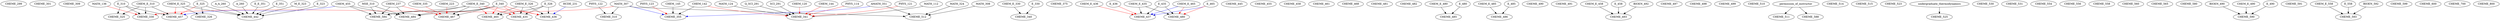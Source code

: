 digraph G {
    CHEME_299;
    CHEME_301;
    CHEME_309;
    edge [color=black];
    PHYS_122 -> CHEME_310;
    MATH_307 -> CHEME_310;
    edge [color=black];
    CHEM_E_310 -> CHEME_325;
    E_310 -> CHEME_325;
    edge [color=black];
    CHEM_E_325 -> CHEME_326;
    E_325 -> CHEME_326;
    edge [color=black];
    CHEM_E_310 -> CHEME_330;
    E_310 -> CHEME_330;
    edge [color=red];
    MATH_136 -> CHEME_330;
    MATH_307 -> CHEME_330;
    edge [color=black];
    CHEM_E_330 -> CHEME_340;
    E_330 -> CHEME_340;
    edge [color=black];
    MATH_112 -> CHEME_341;
    MATH_124 -> CHEME_341;
    Q_SCI_291 -> CHEME_341;
    SCI_291 -> CHEME_341;
    edge [color=red];
    CHEM_120 -> CHEME_341;
    CHEM_142 -> CHEME_341;
    CHEM_144 -> CHEME_341;
    PHYS_114 -> CHEME_341;
    PHYS_121 -> CHEME_341;
    edge [color=black];
    CHEM_142 -> CHEME_355;
    CHEM_145 -> CHEME_355;
    edge [color=red];
    PHYS_123 -> CHEME_355;
    edge [color=blue];
    MATH_307 -> CHEME_355;
    AMATH_351 -> CHEME_355;
    CHEME_375;
    edge [color=black];
    CHEM_E_326 -> CHEME_435;
    E_326 -> CHEME_435;
    edge [color=red];
    CHEM_E_340 -> CHEME_435;
    E_340 -> CHEME_435;
    edge [color=black];
    CHEM_E_326 -> CHEME_436;
    E_326 -> CHEME_436;
    edge [color=red];
    CHEM_E_340 -> CHEME_436;
    E_340 -> CHEME_436;
    edge [color=blue];
    HCDE_231 -> CHEME_436;
    edge [color=black];
    CHEM_E_435 -> CHEME_437;
    E_435 -> CHEME_437;
    edge [color=red];
    CHEM_E_436 -> CHEME_437;
    E_436 -> CHEME_437;
    edge [color=blue];
    CHEM_E_465 -> CHEME_437;
    E_465 -> CHEME_437;
    edge [color=black];
    M_E_323 -> CHEME_442;
    E_323 -> CHEME_442;
    CHEM_E_325 -> CHEME_442;
    E_325 -> CHEME_442;
    A_A_260 -> CHEME_442;
    A_260 -> CHEME_442;
    E_E_351 -> CHEME_442;
    E_351 -> CHEME_442;
    CHEME_445;
    CHEME_455;
    edge [color=black];
    CHEM_E_310 -> CHEME_457;
    E_310 -> CHEME_457;
    edge [color=red];
    CHEM_E_325 -> CHEME_457;
    E_325 -> CHEME_457;
    edge [color=blue];
    CHEM_455 -> CHEME_457;
    CHEME_458;
    CHEME_461;
    edge [color=black];
    CHEM_E_326 -> CHEME_465;
    E_326 -> CHEME_465;
    edge [color=red];
    CHEM_E_340 -> CHEME_465;
    E_340 -> CHEME_465;
    edge [color=black];
    CHEM_E_340 -> CHEME_467;
    E_340 -> CHEME_467;
    edge [color=red];
    CHEM_223 -> CHEME_467;
    CHEM_237 -> CHEME_467;
    CHEM_335 -> CHEME_467;
    CHEME_468;
    edge [color=black];
    CHEM_E_435 -> CHEME_480;
    E_435 -> CHEME_480;
    edge [color=red];
    CHEM_E_465 -> CHEME_480;
    E_465 -> CHEME_480;
    CHEME_481;
    CHEME_482;
    edge [color=black];
    CHEM_237 -> CHEME_484;
    CHEM_455 -> CHEME_484;
    CHEM_E_340 -> CHEME_484;
    E_340 -> CHEME_484;
    MSE_310 -> CHEME_484;
    edge [color=black];
    CHEM_E_480 -> CHEME_485;
    E_480 -> CHEME_485;
    edge [color=black];
    CHEM_E_485 -> CHEME_486;
    E_485 -> CHEME_486;
    CHEME_490;
    CHEME_491;
    edge [color=black];
    CHEM_E_458 -> CHEME_493;
    E_458 -> CHEME_493;
    BIOEN_492 -> CHEME_493;
    CHEME_497;
    CHEME_498;
    CHEME_499;
    CHEME_510;
    edge [color=black];
    permission_of_instructor -> CHEME_511;
    edge [color=black];
    MATH_308 -> CHEME_512;
    MATH_307 -> CHEME_512;
    AMATH_351 -> CHEME_512;
    MATH_324 -> CHEME_512;
    CHEME_514;
    CHEME_515;
    CHEME_523;
    edge [color=black];
    undergraduate_thermodynamics -> CHEME_525;
    CHEME_530;
    CHEME_531;
    CHEME_554;
    CHEME_556;
    CHEME_558;
    CHEME_560;
    CHEME_565;
    CHEME_580;
    edge [color=black];
    CHEM_237 -> CHEME_584;
    CHEM_455 -> CHEME_584;
    CHEM_E_340 -> CHEME_584;
    E_340 -> CHEME_584;
    MSE_310 -> CHEME_584;
    edge [color=black];
    permission_of_instructor -> CHEME_588;
    edge [color=black];
    BIOEN_490 -> CHEME_590;
    CHEM_E_490 -> CHEME_590;
    E_490 -> CHEME_590;
    CHEME_591;
    edge [color=black];
    CHEM_E_558 -> CHEME_593;
    E_558 -> CHEME_593;
    BIOEN_592 -> CHEME_593;
    CHEME_599;
    CHEME_600;
    CHEME_700;
    CHEME_800;
}

